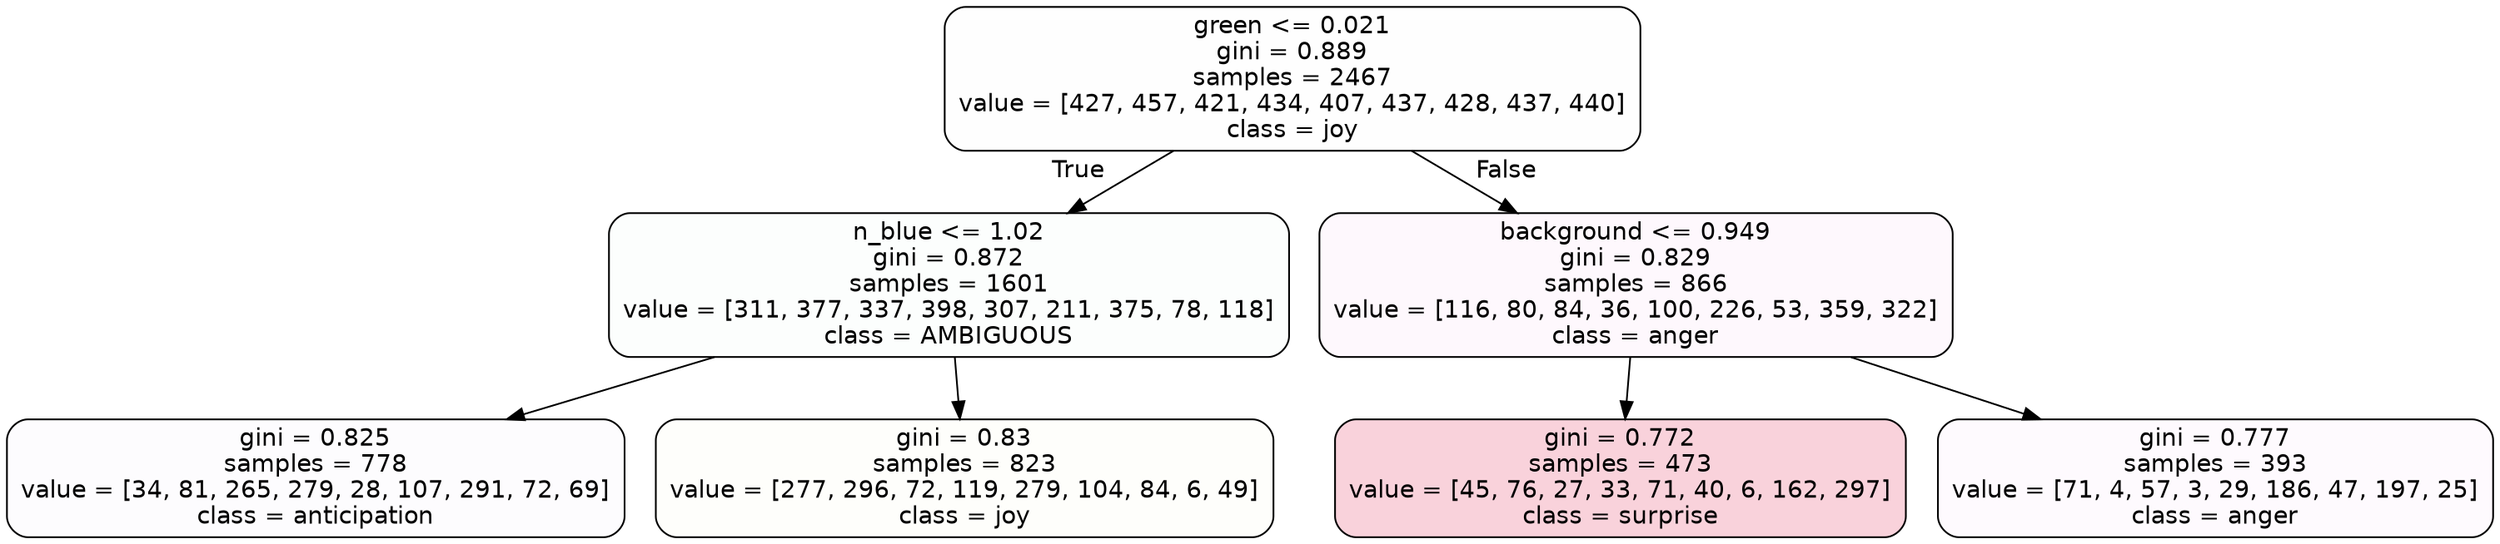 digraph Tree {
node [shape=box, style="filled, rounded", color="black", fontname=helvetica] ;
edge [fontname=helvetica] ;
0 [label="green <= 0.021\ngini = 0.889\nsamples = 2467\nvalue = [427, 457, 421, 434, 407, 437, 428, 437, 440]\nclass = joy", fillcolor="#d7e53901"] ;
1 [label="n_blue <= 1.02\ngini = 0.872\nsamples = 1601\nvalue = [311, 377, 337, 398, 307, 211, 375, 78, 118]\nclass = AMBIGUOUS", fillcolor="#39e58103"] ;
0 -> 1 [labeldistance=2.5, labelangle=45, headlabel="True"] ;
2 [label="gini = 0.825\nsamples = 778\nvalue = [34, 81, 265, 279, 28, 107, 291, 72, 69]\nclass = anticipation", fillcolor="#8139e503"] ;
1 -> 2 ;
3 [label="gini = 0.83\nsamples = 823\nvalue = [277, 296, 72, 119, 279, 104, 84, 6, 49]\nclass = joy", fillcolor="#d7e53904"] ;
1 -> 3 ;
4 [label="background <= 0.949\ngini = 0.829\nsamples = 866\nvalue = [116, 80, 84, 36, 100, 226, 53, 359, 322]\nclass = anger", fillcolor="#e539d709"] ;
0 -> 4 [labeldistance=2.5, labelangle=-45, headlabel="False"] ;
5 [label="gini = 0.772\nsamples = 473\nvalue = [45, 76, 27, 33, 71, 40, 6, 162, 297]\nclass = surprise", fillcolor="#e539643a"] ;
4 -> 5 ;
6 [label="gini = 0.777\nsamples = 393\nvalue = [71, 4, 57, 3, 29, 186, 47, 197, 25]\nclass = anger", fillcolor="#e539d706"] ;
4 -> 6 ;
}